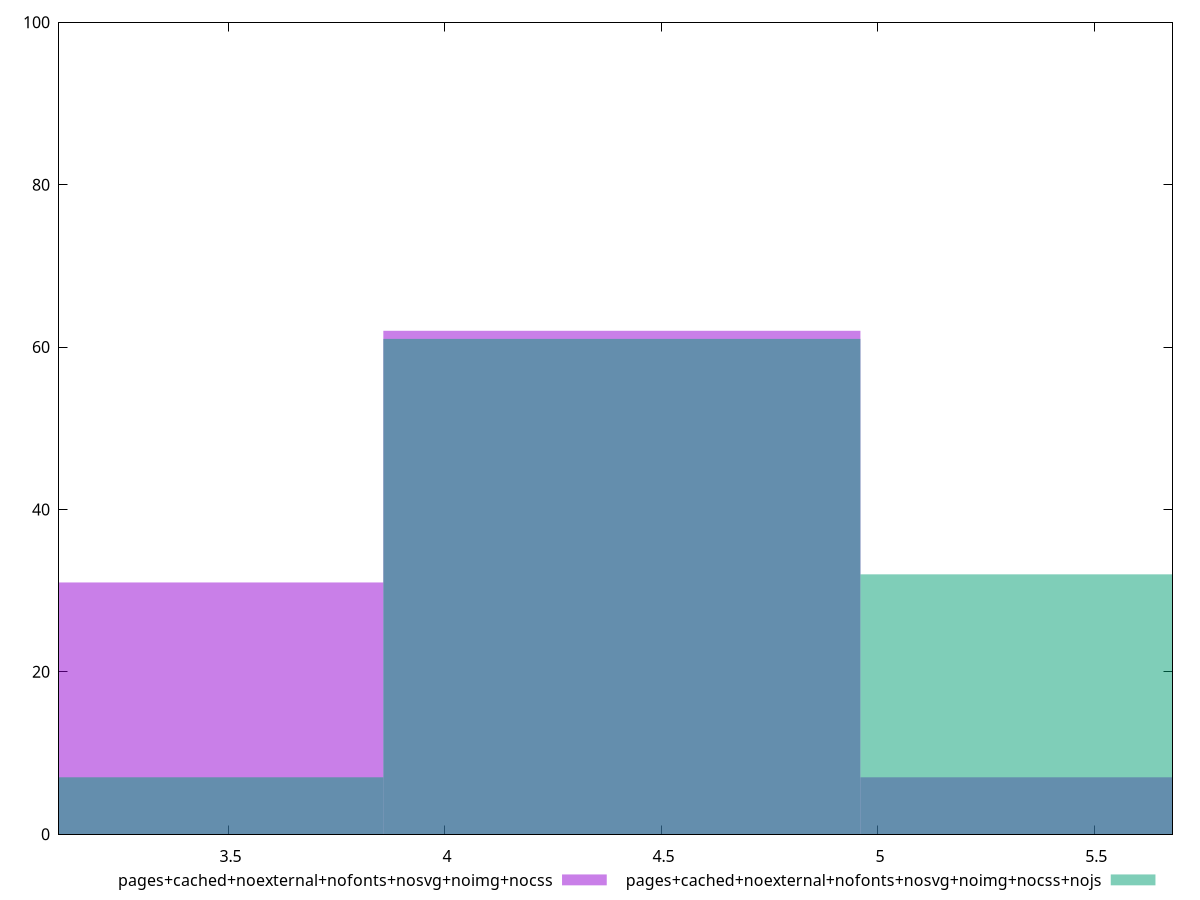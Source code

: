 reset

$pagesCachedNoexternalNofontsNosvgNoimgNocss <<EOF
4.408611042326316 62
5.510763802907896 7
3.306458281744737 31
EOF

$pagesCachedNoexternalNofontsNosvgNoimgNocssNojs <<EOF
5.510763802907896 32
4.408611042326316 61
3.306458281744737 7
EOF

set key outside below
set boxwidth 1.102152760581579
set xrange [3.1083:5.680599999999999]
set yrange [0:100]
set style fill transparent solid 0.5 noborder
set terminal svg size 640, 500 enhanced background rgb 'white'
set output "report_00007_2020-12-11T15:55:29.892Z/network-server-latency/comparison/histogram/12_vs_13.svg"

plot $pagesCachedNoexternalNofontsNosvgNoimgNocss title "pages+cached+noexternal+nofonts+nosvg+noimg+nocss" with boxes, \
     $pagesCachedNoexternalNofontsNosvgNoimgNocssNojs title "pages+cached+noexternal+nofonts+nosvg+noimg+nocss+nojs" with boxes

reset
